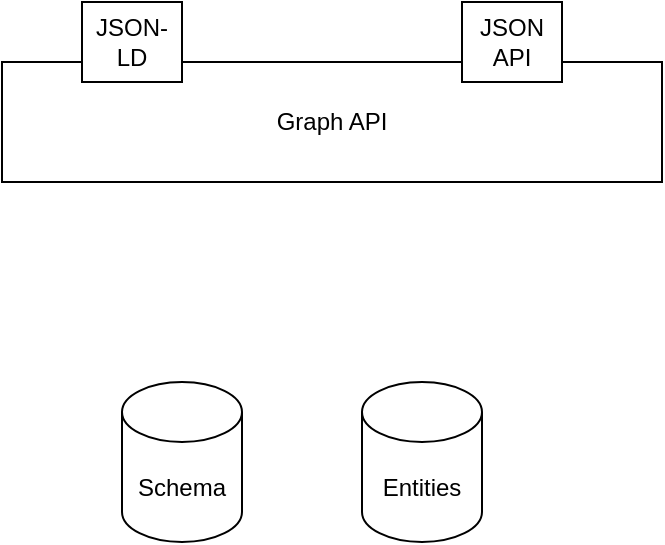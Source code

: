 <mxfile version="16.4.3" type="github">
  <diagram id="MyLmROxJEcBoF24_wdBo" name="Page-1">
    <mxGraphModel dx="1307" dy="960" grid="1" gridSize="10" guides="1" tooltips="1" connect="1" arrows="1" fold="1" page="1" pageScale="1" pageWidth="827" pageHeight="1169" math="0" shadow="0">
      <root>
        <mxCell id="0" />
        <mxCell id="1" parent="0" />
        <mxCell id="1bePe6BsT-jUBI4wU3lD-1" value="Graph API" style="rounded=0;whiteSpace=wrap;html=1;" vertex="1" parent="1">
          <mxGeometry x="230" y="230" width="330" height="60" as="geometry" />
        </mxCell>
        <mxCell id="1bePe6BsT-jUBI4wU3lD-2" value="JSON-LD" style="rounded=0;whiteSpace=wrap;html=1;" vertex="1" parent="1">
          <mxGeometry x="270" y="200" width="50" height="40" as="geometry" />
        </mxCell>
        <mxCell id="1bePe6BsT-jUBI4wU3lD-3" value="JSON&lt;br&gt;API" style="rounded=0;whiteSpace=wrap;html=1;" vertex="1" parent="1">
          <mxGeometry x="460" y="200" width="50" height="40" as="geometry" />
        </mxCell>
        <mxCell id="1bePe6BsT-jUBI4wU3lD-4" value="Schema" style="shape=cylinder3;whiteSpace=wrap;html=1;boundedLbl=1;backgroundOutline=1;size=15;" vertex="1" parent="1">
          <mxGeometry x="290" y="390" width="60" height="80" as="geometry" />
        </mxCell>
        <mxCell id="1bePe6BsT-jUBI4wU3lD-5" value="Entities" style="shape=cylinder3;whiteSpace=wrap;html=1;boundedLbl=1;backgroundOutline=1;size=15;" vertex="1" parent="1">
          <mxGeometry x="410" y="390" width="60" height="80" as="geometry" />
        </mxCell>
      </root>
    </mxGraphModel>
  </diagram>
</mxfile>
